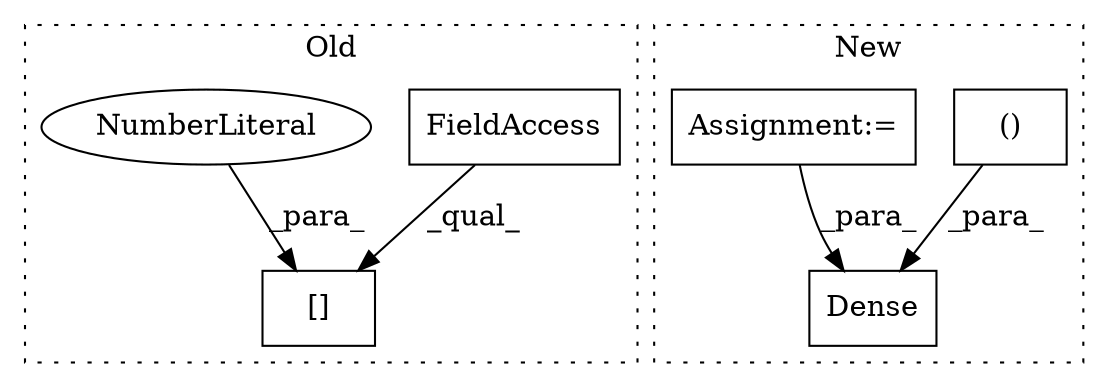 digraph G {
subgraph cluster0 {
1 [label="[]" a="2" s="2740,2771" l="30,1" shape="box"];
3 [label="FieldAccess" a="22" s="2740" l="29" shape="box"];
4 [label="NumberLiteral" a="34" s="2770" l="1" shape="ellipse"];
label = "Old";
style="dotted";
}
subgraph cluster1 {
2 [label="Dense" a="32" s="4167,4241" l="6,1" shape="box"];
5 [label="()" a="106" s="4201" l="32" shape="box"];
6 [label="Assignment:=" a="7" s="2769" l="1" shape="box"];
label = "New";
style="dotted";
}
3 -> 1 [label="_qual_"];
4 -> 1 [label="_para_"];
5 -> 2 [label="_para_"];
6 -> 2 [label="_para_"];
}